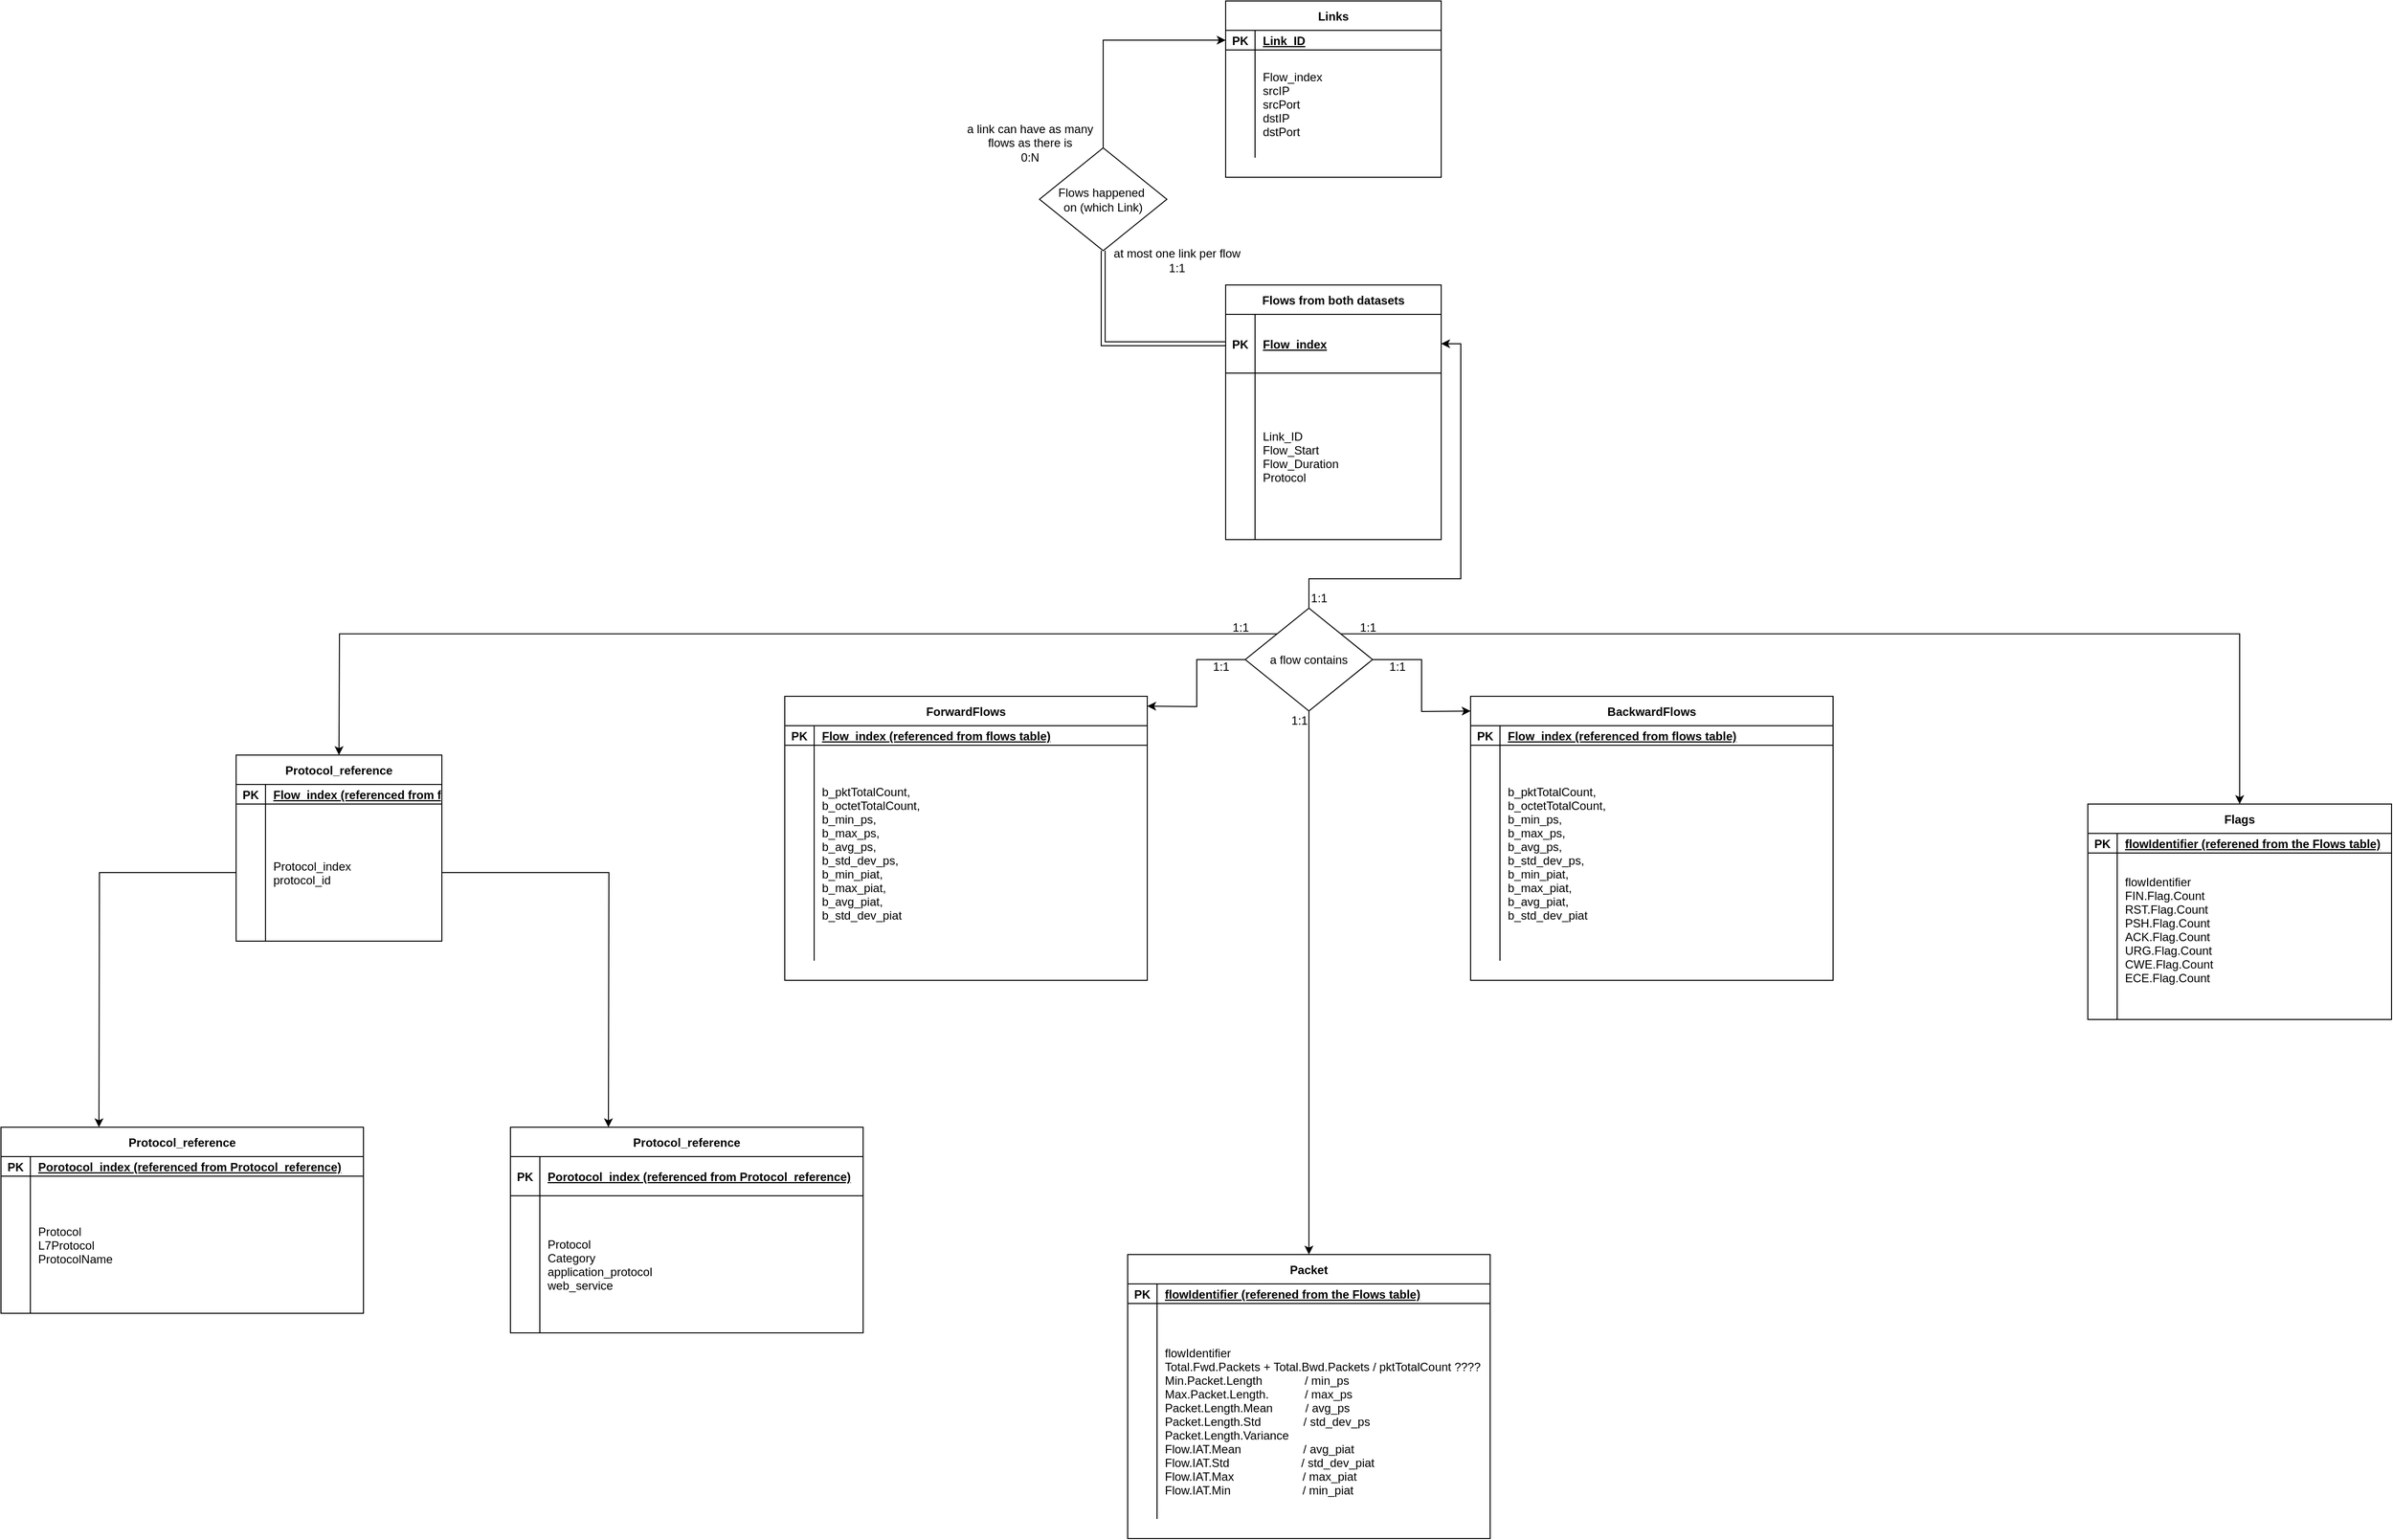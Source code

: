 <mxfile version="14.5.3" type="device"><diagram id="gPGokCf1Nus4pZAPb5Qv" name="Page-1"><mxGraphModel dx="-5374" dy="737" grid="1" gridSize="10" guides="1" tooltips="1" connect="1" arrows="1" fold="1" page="1" pageScale="1" pageWidth="850" pageHeight="1100" math="0" shadow="0"><root><mxCell id="0"/><mxCell id="1" parent="0"/><mxCell id="c_TOAvoeCFKjGiUEsebx-1" value="Flags" style="shape=table;startSize=30;container=1;collapsible=1;childLayout=tableLayout;fixedRows=1;rowLines=0;fontStyle=1;align=center;resizeLast=1;" parent="1" vertex="1"><mxGeometry x="8970" y="880" width="310" height="220" as="geometry"/></mxCell><mxCell id="c_TOAvoeCFKjGiUEsebx-2" value="" style="shape=partialRectangle;collapsible=0;dropTarget=0;pointerEvents=0;fillColor=none;points=[[0,0.5],[1,0.5]];portConstraint=eastwest;top=0;left=0;right=0;bottom=1;" parent="c_TOAvoeCFKjGiUEsebx-1" vertex="1"><mxGeometry y="30" width="310" height="20" as="geometry"/></mxCell><mxCell id="c_TOAvoeCFKjGiUEsebx-3" value="PK" style="shape=partialRectangle;overflow=hidden;connectable=0;fillColor=none;top=0;left=0;bottom=0;right=0;fontStyle=1;" parent="c_TOAvoeCFKjGiUEsebx-2" vertex="1"><mxGeometry width="30" height="20" as="geometry"/></mxCell><mxCell id="c_TOAvoeCFKjGiUEsebx-4" value="flowIdentifier (referened from the Flows table)" style="shape=partialRectangle;overflow=hidden;connectable=0;fillColor=none;top=0;left=0;bottom=0;right=0;align=left;spacingLeft=6;fontStyle=5;" parent="c_TOAvoeCFKjGiUEsebx-2" vertex="1"><mxGeometry x="30" width="280" height="20" as="geometry"/></mxCell><mxCell id="c_TOAvoeCFKjGiUEsebx-5" value="" style="shape=partialRectangle;collapsible=0;dropTarget=0;pointerEvents=0;fillColor=none;points=[[0,0.5],[1,0.5]];portConstraint=eastwest;top=0;left=0;right=0;bottom=0;" parent="c_TOAvoeCFKjGiUEsebx-1" vertex="1"><mxGeometry y="50" width="310" height="170" as="geometry"/></mxCell><mxCell id="c_TOAvoeCFKjGiUEsebx-6" value="" style="shape=partialRectangle;overflow=hidden;connectable=0;fillColor=none;top=0;left=0;bottom=0;right=0;" parent="c_TOAvoeCFKjGiUEsebx-5" vertex="1"><mxGeometry width="30" height="170" as="geometry"/></mxCell><mxCell id="c_TOAvoeCFKjGiUEsebx-7" value="flowIdentifier&#10;FIN.Flag.Count&#10;RST.Flag.Count&#10;PSH.Flag.Count&#10;ACK.Flag.Count&#10;URG.Flag.Count&#10;CWE.Flag.Count&#10;ECE.Flag.Count&#10;" style="shape=partialRectangle;overflow=hidden;connectable=0;fillColor=none;top=0;left=0;bottom=0;right=0;align=left;spacingLeft=6;" parent="c_TOAvoeCFKjGiUEsebx-5" vertex="1"><mxGeometry x="30" width="280" height="170" as="geometry"/></mxCell><mxCell id="c_TOAvoeCFKjGiUEsebx-15" value="Links" style="shape=table;startSize=30;container=1;collapsible=1;childLayout=tableLayout;fixedRows=1;rowLines=0;fontStyle=1;align=center;resizeLast=1;" parent="1" vertex="1"><mxGeometry x="8090" y="60" width="220" height="180" as="geometry"/></mxCell><mxCell id="c_TOAvoeCFKjGiUEsebx-16" value="" style="shape=partialRectangle;collapsible=0;dropTarget=0;pointerEvents=0;fillColor=none;points=[[0,0.5],[1,0.5]];portConstraint=eastwest;top=0;left=0;right=0;bottom=1;" parent="c_TOAvoeCFKjGiUEsebx-15" vertex="1"><mxGeometry y="30" width="220" height="20" as="geometry"/></mxCell><mxCell id="c_TOAvoeCFKjGiUEsebx-17" value="PK" style="shape=partialRectangle;overflow=hidden;connectable=0;fillColor=none;top=0;left=0;bottom=0;right=0;fontStyle=1;" parent="c_TOAvoeCFKjGiUEsebx-16" vertex="1"><mxGeometry width="30" height="20" as="geometry"/></mxCell><mxCell id="c_TOAvoeCFKjGiUEsebx-18" value="Link_ID" style="shape=partialRectangle;overflow=hidden;connectable=0;fillColor=none;top=0;left=0;bottom=0;right=0;align=left;spacingLeft=6;fontStyle=5;" parent="c_TOAvoeCFKjGiUEsebx-16" vertex="1"><mxGeometry x="30" width="190" height="20" as="geometry"/></mxCell><mxCell id="c_TOAvoeCFKjGiUEsebx-19" value="" style="shape=partialRectangle;collapsible=0;dropTarget=0;pointerEvents=0;fillColor=none;points=[[0,0.5],[1,0.5]];portConstraint=eastwest;top=0;left=0;right=0;bottom=0;" parent="c_TOAvoeCFKjGiUEsebx-15" vertex="1"><mxGeometry y="50" width="220" height="110" as="geometry"/></mxCell><mxCell id="c_TOAvoeCFKjGiUEsebx-20" value="" style="shape=partialRectangle;overflow=hidden;connectable=0;fillColor=none;top=0;left=0;bottom=0;right=0;" parent="c_TOAvoeCFKjGiUEsebx-19" vertex="1"><mxGeometry width="30" height="110" as="geometry"/></mxCell><mxCell id="c_TOAvoeCFKjGiUEsebx-21" value="Flow_index&#10;srcIP&#10;srcPort&#10;dstIP&#10;dstPort" style="shape=partialRectangle;overflow=hidden;connectable=0;fillColor=none;top=0;left=0;bottom=0;right=0;align=left;spacingLeft=6;" parent="c_TOAvoeCFKjGiUEsebx-19" vertex="1"><mxGeometry x="30" width="190" height="110" as="geometry"/></mxCell><mxCell id="c_TOAvoeCFKjGiUEsebx-22" value="Flows from both datasets" style="shape=table;startSize=30;container=1;collapsible=1;childLayout=tableLayout;fixedRows=1;rowLines=0;fontStyle=1;align=center;resizeLast=1;" parent="1" vertex="1"><mxGeometry x="8090" y="350" width="220" height="260" as="geometry"/></mxCell><mxCell id="c_TOAvoeCFKjGiUEsebx-23" value="" style="shape=partialRectangle;collapsible=0;dropTarget=0;pointerEvents=0;fillColor=none;points=[[0,0.5],[1,0.5]];portConstraint=eastwest;top=0;left=0;right=0;bottom=1;" parent="c_TOAvoeCFKjGiUEsebx-22" vertex="1"><mxGeometry y="30" width="220" height="60" as="geometry"/></mxCell><mxCell id="c_TOAvoeCFKjGiUEsebx-24" value="PK" style="shape=partialRectangle;overflow=hidden;connectable=0;fillColor=none;top=0;left=0;bottom=0;right=0;fontStyle=1;" parent="c_TOAvoeCFKjGiUEsebx-23" vertex="1"><mxGeometry width="30" height="60" as="geometry"/></mxCell><mxCell id="c_TOAvoeCFKjGiUEsebx-25" value="Flow_index" style="shape=partialRectangle;overflow=hidden;connectable=0;fillColor=none;top=0;left=0;bottom=0;right=0;align=left;spacingLeft=6;fontStyle=5;" parent="c_TOAvoeCFKjGiUEsebx-23" vertex="1"><mxGeometry x="30" width="190" height="60" as="geometry"/></mxCell><mxCell id="c_TOAvoeCFKjGiUEsebx-26" value="" style="shape=partialRectangle;collapsible=0;dropTarget=0;pointerEvents=0;fillColor=none;points=[[0,0.5],[1,0.5]];portConstraint=eastwest;top=0;left=0;right=0;bottom=0;" parent="c_TOAvoeCFKjGiUEsebx-22" vertex="1"><mxGeometry y="90" width="220" height="170" as="geometry"/></mxCell><mxCell id="c_TOAvoeCFKjGiUEsebx-27" value="" style="shape=partialRectangle;overflow=hidden;connectable=0;fillColor=none;top=0;left=0;bottom=0;right=0;" parent="c_TOAvoeCFKjGiUEsebx-26" vertex="1"><mxGeometry width="30" height="170" as="geometry"/></mxCell><mxCell id="c_TOAvoeCFKjGiUEsebx-28" value="Link_ID&#10;Flow_Start&#10;Flow_Duration&#10;Protocol" style="shape=partialRectangle;overflow=hidden;connectable=0;fillColor=none;top=0;left=0;bottom=0;right=0;align=left;spacingLeft=6;" parent="c_TOAvoeCFKjGiUEsebx-26" vertex="1"><mxGeometry x="30" width="190" height="170" as="geometry"/></mxCell><mxCell id="c_TOAvoeCFKjGiUEsebx-43" value="Packet" style="shape=table;startSize=30;container=1;collapsible=1;childLayout=tableLayout;fixedRows=1;rowLines=0;fontStyle=1;align=center;resizeLast=1;" parent="1" vertex="1"><mxGeometry x="7990" y="1340" width="370" height="290" as="geometry"/></mxCell><mxCell id="c_TOAvoeCFKjGiUEsebx-44" value="" style="shape=partialRectangle;collapsible=0;dropTarget=0;pointerEvents=0;fillColor=none;points=[[0,0.5],[1,0.5]];portConstraint=eastwest;top=0;left=0;right=0;bottom=1;" parent="c_TOAvoeCFKjGiUEsebx-43" vertex="1"><mxGeometry y="30" width="370" height="20" as="geometry"/></mxCell><mxCell id="c_TOAvoeCFKjGiUEsebx-45" value="PK" style="shape=partialRectangle;overflow=hidden;connectable=0;fillColor=none;top=0;left=0;bottom=0;right=0;fontStyle=1;" parent="c_TOAvoeCFKjGiUEsebx-44" vertex="1"><mxGeometry width="30" height="20" as="geometry"/></mxCell><mxCell id="c_TOAvoeCFKjGiUEsebx-46" value="flowIdentifier (referened from the Flows table)" style="shape=partialRectangle;overflow=hidden;connectable=0;fillColor=none;top=0;left=0;bottom=0;right=0;align=left;spacingLeft=6;fontStyle=5;" parent="c_TOAvoeCFKjGiUEsebx-44" vertex="1"><mxGeometry x="30" width="340" height="20" as="geometry"/></mxCell><mxCell id="c_TOAvoeCFKjGiUEsebx-47" value="" style="shape=partialRectangle;collapsible=0;dropTarget=0;pointerEvents=0;fillColor=none;points=[[0,0.5],[1,0.5]];portConstraint=eastwest;top=0;left=0;right=0;bottom=0;" parent="c_TOAvoeCFKjGiUEsebx-43" vertex="1"><mxGeometry y="50" width="370" height="220" as="geometry"/></mxCell><mxCell id="c_TOAvoeCFKjGiUEsebx-48" value="" style="shape=partialRectangle;overflow=hidden;connectable=0;fillColor=none;top=0;left=0;bottom=0;right=0;" parent="c_TOAvoeCFKjGiUEsebx-47" vertex="1"><mxGeometry width="30" height="220" as="geometry"/></mxCell><mxCell id="c_TOAvoeCFKjGiUEsebx-49" value="&#10;&#10;&#10;flowIdentifier&#10;Total.Fwd.Packets + Total.Bwd.Packets / pktTotalCount ????&#10;Min.Packet.Length             / min_ps &#10;Max.Packet.Length.           / max_ps&#10;Packet.Length.Mean          / avg_ps&#10;Packet.Length.Std             / std_dev_ps&#10;Packet.Length.Variance&#10;Flow.IAT.Mean                   / avg_piat&#10;Flow.IAT.Std                      / std_dev_piat&#10;Flow.IAT.Max                     / max_piat &#10;Flow.IAT.Min                      / min_piat&#10;&#10;&#10;" style="shape=partialRectangle;overflow=hidden;connectable=0;fillColor=none;top=0;left=0;bottom=0;right=0;align=left;spacingLeft=6;" parent="c_TOAvoeCFKjGiUEsebx-47" vertex="1"><mxGeometry x="30" width="340" height="220" as="geometry"/></mxCell><mxCell id="c_TOAvoeCFKjGiUEsebx-50" style="edgeStyle=orthogonalEdgeStyle;rounded=0;orthogonalLoop=1;jettySize=auto;html=1;exitX=0.5;exitY=0;exitDx=0;exitDy=0;" parent="1" source="c_TOAvoeCFKjGiUEsebx-52" target="c_TOAvoeCFKjGiUEsebx-16" edge="1"><mxGeometry relative="1" as="geometry"/></mxCell><mxCell id="c_TOAvoeCFKjGiUEsebx-51" style="edgeStyle=orthogonalEdgeStyle;shape=link;rounded=0;orthogonalLoop=1;jettySize=auto;html=1;exitX=0.5;exitY=1;exitDx=0;exitDy=0;entryX=0;entryY=0.5;entryDx=0;entryDy=0;" parent="1" source="c_TOAvoeCFKjGiUEsebx-52" target="c_TOAvoeCFKjGiUEsebx-23" edge="1"><mxGeometry relative="1" as="geometry"/></mxCell><mxCell id="c_TOAvoeCFKjGiUEsebx-52" value="Flows happened&amp;nbsp;&lt;br&gt;on (which Link)" style="rhombus;whiteSpace=wrap;html=1;" parent="1" vertex="1"><mxGeometry x="7900" y="210" width="130" height="105" as="geometry"/></mxCell><mxCell id="c_TOAvoeCFKjGiUEsebx-53" value="at most one link per flow&lt;br&gt;1:1" style="text;html=1;align=center;verticalAlign=middle;resizable=0;points=[];autosize=1;" parent="1" vertex="1"><mxGeometry x="7970" y="310" width="140" height="30" as="geometry"/></mxCell><mxCell id="c_TOAvoeCFKjGiUEsebx-54" value="a link can have as many &lt;br&gt;flows as there is&lt;br&gt;0:N" style="text;html=1;align=center;verticalAlign=middle;resizable=0;points=[];autosize=1;" parent="1" vertex="1"><mxGeometry x="7820" y="180" width="140" height="50" as="geometry"/></mxCell><mxCell id="c_TOAvoeCFKjGiUEsebx-55" style="edgeStyle=orthogonalEdgeStyle;rounded=0;orthogonalLoop=1;jettySize=auto;html=1;exitX=0;exitY=0.5;exitDx=0;exitDy=0;entryX=1;entryY=0.5;entryDx=0;entryDy=0;" parent="1" source="c_TOAvoeCFKjGiUEsebx-61" edge="1"><mxGeometry relative="1" as="geometry"><mxPoint x="8010" y="780" as="targetPoint"/></mxGeometry></mxCell><mxCell id="c_TOAvoeCFKjGiUEsebx-56" style="edgeStyle=orthogonalEdgeStyle;rounded=0;orthogonalLoop=1;jettySize=auto;html=1;exitX=1;exitY=0.5;exitDx=0;exitDy=0;entryX=0;entryY=0.5;entryDx=0;entryDy=0;" parent="1" source="c_TOAvoeCFKjGiUEsebx-61" edge="1"><mxGeometry relative="1" as="geometry"><mxPoint x="8340" y="785" as="targetPoint"/></mxGeometry></mxCell><mxCell id="c_TOAvoeCFKjGiUEsebx-57" style="edgeStyle=orthogonalEdgeStyle;rounded=0;orthogonalLoop=1;jettySize=auto;html=1;exitX=0.5;exitY=0;exitDx=0;exitDy=0;entryX=1;entryY=0.5;entryDx=0;entryDy=0;" parent="1" source="c_TOAvoeCFKjGiUEsebx-61" target="c_TOAvoeCFKjGiUEsebx-23" edge="1"><mxGeometry relative="1" as="geometry"><Array as="points"><mxPoint x="8175" y="650"/><mxPoint x="8330" y="650"/><mxPoint x="8330" y="410"/></Array></mxGeometry></mxCell><mxCell id="c_TOAvoeCFKjGiUEsebx-58" style="edgeStyle=orthogonalEdgeStyle;rounded=0;orthogonalLoop=1;jettySize=auto;html=1;exitX=0.5;exitY=1;exitDx=0;exitDy=0;entryX=0.5;entryY=0;entryDx=0;entryDy=0;" parent="1" source="c_TOAvoeCFKjGiUEsebx-61" target="c_TOAvoeCFKjGiUEsebx-43" edge="1"><mxGeometry relative="1" as="geometry"/></mxCell><mxCell id="c_TOAvoeCFKjGiUEsebx-59" style="edgeStyle=orthogonalEdgeStyle;rounded=0;orthogonalLoop=1;jettySize=auto;html=1;exitX=1;exitY=0;exitDx=0;exitDy=0;entryX=0.5;entryY=0;entryDx=0;entryDy=0;" parent="1" source="c_TOAvoeCFKjGiUEsebx-61" target="c_TOAvoeCFKjGiUEsebx-1" edge="1"><mxGeometry relative="1" as="geometry"/></mxCell><mxCell id="c_TOAvoeCFKjGiUEsebx-60" style="edgeStyle=orthogonalEdgeStyle;rounded=0;orthogonalLoop=1;jettySize=auto;html=1;exitX=0;exitY=0;exitDx=0;exitDy=0;entryX=0.5;entryY=0;entryDx=0;entryDy=0;" parent="1" source="c_TOAvoeCFKjGiUEsebx-61" edge="1"><mxGeometry relative="1" as="geometry"><mxPoint x="7185" y="830" as="targetPoint"/></mxGeometry></mxCell><mxCell id="c_TOAvoeCFKjGiUEsebx-61" value="a flow contains" style="rhombus;whiteSpace=wrap;html=1;" parent="1" vertex="1"><mxGeometry x="8110" y="680" width="130" height="105" as="geometry"/></mxCell><mxCell id="c_TOAvoeCFKjGiUEsebx-62" value="1:1" style="text;html=1;align=center;verticalAlign=middle;resizable=0;points=[];autosize=1;" parent="1" vertex="1"><mxGeometry x="8170" y="660" width="30" height="20" as="geometry"/></mxCell><mxCell id="c_TOAvoeCFKjGiUEsebx-63" value="1:1" style="text;html=1;align=center;verticalAlign=middle;resizable=0;points=[];autosize=1;" parent="1" vertex="1"><mxGeometry x="8250" y="730" width="30" height="20" as="geometry"/></mxCell><mxCell id="c_TOAvoeCFKjGiUEsebx-64" value="1:1" style="text;html=1;align=center;verticalAlign=middle;resizable=0;points=[];autosize=1;" parent="1" vertex="1"><mxGeometry x="8070" y="730" width="30" height="20" as="geometry"/></mxCell><mxCell id="c_TOAvoeCFKjGiUEsebx-65" value="1:1" style="text;html=1;align=center;verticalAlign=middle;resizable=0;points=[];autosize=1;" parent="1" vertex="1"><mxGeometry x="8150" y="785" width="30" height="20" as="geometry"/></mxCell><mxCell id="c_TOAvoeCFKjGiUEsebx-66" value="1:1" style="text;html=1;align=center;verticalAlign=middle;resizable=0;points=[];autosize=1;" parent="1" vertex="1"><mxGeometry x="8090" y="690" width="30" height="20" as="geometry"/></mxCell><mxCell id="c_TOAvoeCFKjGiUEsebx-67" value="1:1" style="text;html=1;align=center;verticalAlign=middle;resizable=0;points=[];autosize=1;" parent="1" vertex="1"><mxGeometry x="8220" y="690" width="30" height="20" as="geometry"/></mxCell><mxCell id="IgRJXtEKUm1vW9nvSvmX-1" value="ForwardFlows" style="shape=table;startSize=30;container=1;collapsible=1;childLayout=tableLayout;fixedRows=1;rowLines=0;fontStyle=1;align=center;resizeLast=1;" vertex="1" parent="1"><mxGeometry x="7640" y="770" width="370" height="290" as="geometry"/></mxCell><mxCell id="IgRJXtEKUm1vW9nvSvmX-2" value="" style="shape=partialRectangle;collapsible=0;dropTarget=0;pointerEvents=0;fillColor=none;points=[[0,0.5],[1,0.5]];portConstraint=eastwest;top=0;left=0;right=0;bottom=1;" vertex="1" parent="IgRJXtEKUm1vW9nvSvmX-1"><mxGeometry y="30" width="370" height="20" as="geometry"/></mxCell><mxCell id="IgRJXtEKUm1vW9nvSvmX-3" value="PK" style="shape=partialRectangle;overflow=hidden;connectable=0;fillColor=none;top=0;left=0;bottom=0;right=0;fontStyle=1;" vertex="1" parent="IgRJXtEKUm1vW9nvSvmX-2"><mxGeometry width="30" height="20" as="geometry"/></mxCell><mxCell id="IgRJXtEKUm1vW9nvSvmX-4" value="Flow_index (referenced from flows table)" style="shape=partialRectangle;overflow=hidden;connectable=0;fillColor=none;top=0;left=0;bottom=0;right=0;align=left;spacingLeft=6;fontStyle=5;" vertex="1" parent="IgRJXtEKUm1vW9nvSvmX-2"><mxGeometry x="30" width="340" height="20" as="geometry"/></mxCell><mxCell id="IgRJXtEKUm1vW9nvSvmX-5" value="" style="shape=partialRectangle;collapsible=0;dropTarget=0;pointerEvents=0;fillColor=none;points=[[0,0.5],[1,0.5]];portConstraint=eastwest;top=0;left=0;right=0;bottom=0;" vertex="1" parent="IgRJXtEKUm1vW9nvSvmX-1"><mxGeometry y="50" width="370" height="220" as="geometry"/></mxCell><mxCell id="IgRJXtEKUm1vW9nvSvmX-6" value="" style="shape=partialRectangle;overflow=hidden;connectable=0;fillColor=none;top=0;left=0;bottom=0;right=0;" vertex="1" parent="IgRJXtEKUm1vW9nvSvmX-5"><mxGeometry width="30" height="220" as="geometry"/></mxCell><mxCell id="IgRJXtEKUm1vW9nvSvmX-7" value="b_pktTotalCount,&#10;                           b_octetTotalCount,&#10;                           b_min_ps,&#10;                           b_max_ps,&#10;                           b_avg_ps,&#10;                           b_std_dev_ps,&#10;                           b_min_piat, &#10;                           b_max_piat, &#10;                           b_avg_piat, &#10;                           b_std_dev_piat" style="shape=partialRectangle;overflow=hidden;connectable=0;fillColor=none;top=0;left=0;bottom=0;right=0;align=left;spacingLeft=6;" vertex="1" parent="IgRJXtEKUm1vW9nvSvmX-5"><mxGeometry x="30" width="340" height="220" as="geometry"/></mxCell><mxCell id="IgRJXtEKUm1vW9nvSvmX-10" value="BackwardFlows" style="shape=table;startSize=30;container=1;collapsible=1;childLayout=tableLayout;fixedRows=1;rowLines=0;fontStyle=1;align=center;resizeLast=1;" vertex="1" parent="1"><mxGeometry x="8340" y="770" width="370" height="290" as="geometry"/></mxCell><mxCell id="IgRJXtEKUm1vW9nvSvmX-11" value="" style="shape=partialRectangle;collapsible=0;dropTarget=0;pointerEvents=0;fillColor=none;points=[[0,0.5],[1,0.5]];portConstraint=eastwest;top=0;left=0;right=0;bottom=1;" vertex="1" parent="IgRJXtEKUm1vW9nvSvmX-10"><mxGeometry y="30" width="370" height="20" as="geometry"/></mxCell><mxCell id="IgRJXtEKUm1vW9nvSvmX-12" value="PK" style="shape=partialRectangle;overflow=hidden;connectable=0;fillColor=none;top=0;left=0;bottom=0;right=0;fontStyle=1;" vertex="1" parent="IgRJXtEKUm1vW9nvSvmX-11"><mxGeometry width="30" height="20" as="geometry"/></mxCell><mxCell id="IgRJXtEKUm1vW9nvSvmX-13" value="Flow_index (referenced from flows table)" style="shape=partialRectangle;overflow=hidden;connectable=0;fillColor=none;top=0;left=0;bottom=0;right=0;align=left;spacingLeft=6;fontStyle=5;" vertex="1" parent="IgRJXtEKUm1vW9nvSvmX-11"><mxGeometry x="30" width="340" height="20" as="geometry"/></mxCell><mxCell id="IgRJXtEKUm1vW9nvSvmX-14" value="" style="shape=partialRectangle;collapsible=0;dropTarget=0;pointerEvents=0;fillColor=none;points=[[0,0.5],[1,0.5]];portConstraint=eastwest;top=0;left=0;right=0;bottom=0;" vertex="1" parent="IgRJXtEKUm1vW9nvSvmX-10"><mxGeometry y="50" width="370" height="220" as="geometry"/></mxCell><mxCell id="IgRJXtEKUm1vW9nvSvmX-15" value="" style="shape=partialRectangle;overflow=hidden;connectable=0;fillColor=none;top=0;left=0;bottom=0;right=0;" vertex="1" parent="IgRJXtEKUm1vW9nvSvmX-14"><mxGeometry width="30" height="220" as="geometry"/></mxCell><mxCell id="IgRJXtEKUm1vW9nvSvmX-16" value="b_pktTotalCount,&#10;                           b_octetTotalCount,&#10;                           b_min_ps,&#10;                           b_max_ps,&#10;                           b_avg_ps,&#10;                           b_std_dev_ps,&#10;                           b_min_piat, &#10;                           b_max_piat, &#10;                           b_avg_piat, &#10;                           b_std_dev_piat" style="shape=partialRectangle;overflow=hidden;connectable=0;fillColor=none;top=0;left=0;bottom=0;right=0;align=left;spacingLeft=6;" vertex="1" parent="IgRJXtEKUm1vW9nvSvmX-14"><mxGeometry x="30" width="340" height="220" as="geometry"/></mxCell><mxCell id="IgRJXtEKUm1vW9nvSvmX-17" value="Protocol_reference" style="shape=table;startSize=30;container=1;collapsible=1;childLayout=tableLayout;fixedRows=1;rowLines=0;fontStyle=1;align=center;resizeLast=1;" vertex="1" parent="1"><mxGeometry x="7080" y="830" width="210" height="190" as="geometry"/></mxCell><mxCell id="IgRJXtEKUm1vW9nvSvmX-18" value="" style="shape=partialRectangle;collapsible=0;dropTarget=0;pointerEvents=0;fillColor=none;points=[[0,0.5],[1,0.5]];portConstraint=eastwest;top=0;left=0;right=0;bottom=1;" vertex="1" parent="IgRJXtEKUm1vW9nvSvmX-17"><mxGeometry y="30" width="210" height="20" as="geometry"/></mxCell><mxCell id="IgRJXtEKUm1vW9nvSvmX-19" value="PK" style="shape=partialRectangle;overflow=hidden;connectable=0;fillColor=none;top=0;left=0;bottom=0;right=0;fontStyle=1;" vertex="1" parent="IgRJXtEKUm1vW9nvSvmX-18"><mxGeometry width="30" height="20" as="geometry"/></mxCell><mxCell id="IgRJXtEKUm1vW9nvSvmX-20" value="Flow_index (referenced from flows table)" style="shape=partialRectangle;overflow=hidden;connectable=0;fillColor=none;top=0;left=0;bottom=0;right=0;align=left;spacingLeft=6;fontStyle=5;" vertex="1" parent="IgRJXtEKUm1vW9nvSvmX-18"><mxGeometry x="30" width="180" height="20" as="geometry"/></mxCell><mxCell id="IgRJXtEKUm1vW9nvSvmX-21" value="" style="shape=partialRectangle;collapsible=0;dropTarget=0;pointerEvents=0;fillColor=none;points=[[0,0.5],[1,0.5]];portConstraint=eastwest;top=0;left=0;right=0;bottom=0;" vertex="1" parent="IgRJXtEKUm1vW9nvSvmX-17"><mxGeometry y="50" width="210" height="140" as="geometry"/></mxCell><mxCell id="IgRJXtEKUm1vW9nvSvmX-22" value="" style="shape=partialRectangle;overflow=hidden;connectable=0;fillColor=none;top=0;left=0;bottom=0;right=0;" vertex="1" parent="IgRJXtEKUm1vW9nvSvmX-21"><mxGeometry width="30" height="140" as="geometry"/></mxCell><mxCell id="IgRJXtEKUm1vW9nvSvmX-23" value="Protocol_index&#10;protocol_id" style="shape=partialRectangle;overflow=hidden;connectable=0;fillColor=none;top=0;left=0;bottom=0;right=0;align=left;spacingLeft=6;" vertex="1" parent="IgRJXtEKUm1vW9nvSvmX-21"><mxGeometry x="30" width="180" height="140" as="geometry"/></mxCell><mxCell id="IgRJXtEKUm1vW9nvSvmX-25" style="edgeStyle=orthogonalEdgeStyle;rounded=0;orthogonalLoop=1;jettySize=auto;html=1;exitX=1;exitY=0.5;exitDx=0;exitDy=0;" edge="1" parent="1" source="IgRJXtEKUm1vW9nvSvmX-21"><mxGeometry relative="1" as="geometry"><mxPoint x="7460" y="1210" as="targetPoint"/></mxGeometry></mxCell><mxCell id="IgRJXtEKUm1vW9nvSvmX-26" style="edgeStyle=orthogonalEdgeStyle;rounded=0;orthogonalLoop=1;jettySize=auto;html=1;exitX=0;exitY=0.5;exitDx=0;exitDy=0;" edge="1" parent="1" source="IgRJXtEKUm1vW9nvSvmX-21"><mxGeometry relative="1" as="geometry"><mxPoint x="6940" y="1210" as="targetPoint"/></mxGeometry></mxCell><mxCell id="IgRJXtEKUm1vW9nvSvmX-27" value="Protocol_reference" style="shape=table;startSize=30;container=1;collapsible=1;childLayout=tableLayout;fixedRows=1;rowLines=0;fontStyle=1;align=center;resizeLast=1;" vertex="1" parent="1"><mxGeometry x="7360" y="1210" width="360" height="210" as="geometry"/></mxCell><mxCell id="IgRJXtEKUm1vW9nvSvmX-28" value="" style="shape=partialRectangle;collapsible=0;dropTarget=0;pointerEvents=0;fillColor=none;points=[[0,0.5],[1,0.5]];portConstraint=eastwest;top=0;left=0;right=0;bottom=1;" vertex="1" parent="IgRJXtEKUm1vW9nvSvmX-27"><mxGeometry y="30" width="360" height="40" as="geometry"/></mxCell><mxCell id="IgRJXtEKUm1vW9nvSvmX-29" value="PK" style="shape=partialRectangle;overflow=hidden;connectable=0;fillColor=none;top=0;left=0;bottom=0;right=0;fontStyle=1;" vertex="1" parent="IgRJXtEKUm1vW9nvSvmX-28"><mxGeometry width="30" height="40" as="geometry"/></mxCell><mxCell id="IgRJXtEKUm1vW9nvSvmX-30" value="Porotocol_index (referenced from Protocol_reference)" style="shape=partialRectangle;overflow=hidden;connectable=0;fillColor=none;top=0;left=0;bottom=0;right=0;align=left;spacingLeft=6;fontStyle=5;" vertex="1" parent="IgRJXtEKUm1vW9nvSvmX-28"><mxGeometry x="30" width="330" height="40" as="geometry"/></mxCell><mxCell id="IgRJXtEKUm1vW9nvSvmX-31" value="" style="shape=partialRectangle;collapsible=0;dropTarget=0;pointerEvents=0;fillColor=none;points=[[0,0.5],[1,0.5]];portConstraint=eastwest;top=0;left=0;right=0;bottom=0;" vertex="1" parent="IgRJXtEKUm1vW9nvSvmX-27"><mxGeometry y="70" width="360" height="140" as="geometry"/></mxCell><mxCell id="IgRJXtEKUm1vW9nvSvmX-32" value="" style="shape=partialRectangle;overflow=hidden;connectable=0;fillColor=none;top=0;left=0;bottom=0;right=0;" vertex="1" parent="IgRJXtEKUm1vW9nvSvmX-31"><mxGeometry width="30" height="140" as="geometry"/></mxCell><mxCell id="IgRJXtEKUm1vW9nvSvmX-33" value="Protocol&#10;Category&#10;application_protocol&#10;web_service" style="shape=partialRectangle;overflow=hidden;connectable=0;fillColor=none;top=0;left=0;bottom=0;right=0;align=left;spacingLeft=6;" vertex="1" parent="IgRJXtEKUm1vW9nvSvmX-31"><mxGeometry x="30" width="330" height="140" as="geometry"/></mxCell><mxCell id="IgRJXtEKUm1vW9nvSvmX-34" value="Protocol_reference" style="shape=table;startSize=30;container=1;collapsible=1;childLayout=tableLayout;fixedRows=1;rowLines=0;fontStyle=1;align=center;resizeLast=1;" vertex="1" parent="1"><mxGeometry x="6840" y="1210" width="370" height="190" as="geometry"/></mxCell><mxCell id="IgRJXtEKUm1vW9nvSvmX-35" value="" style="shape=partialRectangle;collapsible=0;dropTarget=0;pointerEvents=0;fillColor=none;points=[[0,0.5],[1,0.5]];portConstraint=eastwest;top=0;left=0;right=0;bottom=1;" vertex="1" parent="IgRJXtEKUm1vW9nvSvmX-34"><mxGeometry y="30" width="370" height="20" as="geometry"/></mxCell><mxCell id="IgRJXtEKUm1vW9nvSvmX-36" value="PK" style="shape=partialRectangle;overflow=hidden;connectable=0;fillColor=none;top=0;left=0;bottom=0;right=0;fontStyle=1;" vertex="1" parent="IgRJXtEKUm1vW9nvSvmX-35"><mxGeometry width="30" height="20" as="geometry"/></mxCell><mxCell id="IgRJXtEKUm1vW9nvSvmX-37" value="Porotocol_index (referenced from Protocol_reference)" style="shape=partialRectangle;overflow=hidden;connectable=0;fillColor=none;top=0;left=0;bottom=0;right=0;align=left;spacingLeft=6;fontStyle=5;" vertex="1" parent="IgRJXtEKUm1vW9nvSvmX-35"><mxGeometry x="30" width="340" height="20" as="geometry"/></mxCell><mxCell id="IgRJXtEKUm1vW9nvSvmX-38" value="" style="shape=partialRectangle;collapsible=0;dropTarget=0;pointerEvents=0;fillColor=none;points=[[0,0.5],[1,0.5]];portConstraint=eastwest;top=0;left=0;right=0;bottom=0;" vertex="1" parent="IgRJXtEKUm1vW9nvSvmX-34"><mxGeometry y="50" width="370" height="140" as="geometry"/></mxCell><mxCell id="IgRJXtEKUm1vW9nvSvmX-39" value="" style="shape=partialRectangle;overflow=hidden;connectable=0;fillColor=none;top=0;left=0;bottom=0;right=0;" vertex="1" parent="IgRJXtEKUm1vW9nvSvmX-38"><mxGeometry width="30" height="140" as="geometry"/></mxCell><mxCell id="IgRJXtEKUm1vW9nvSvmX-40" value="Protocol&#10;L7Protocol&#10;ProtocolName" style="shape=partialRectangle;overflow=hidden;connectable=0;fillColor=none;top=0;left=0;bottom=0;right=0;align=left;spacingLeft=6;" vertex="1" parent="IgRJXtEKUm1vW9nvSvmX-38"><mxGeometry x="30" width="340" height="140" as="geometry"/></mxCell></root></mxGraphModel></diagram></mxfile>